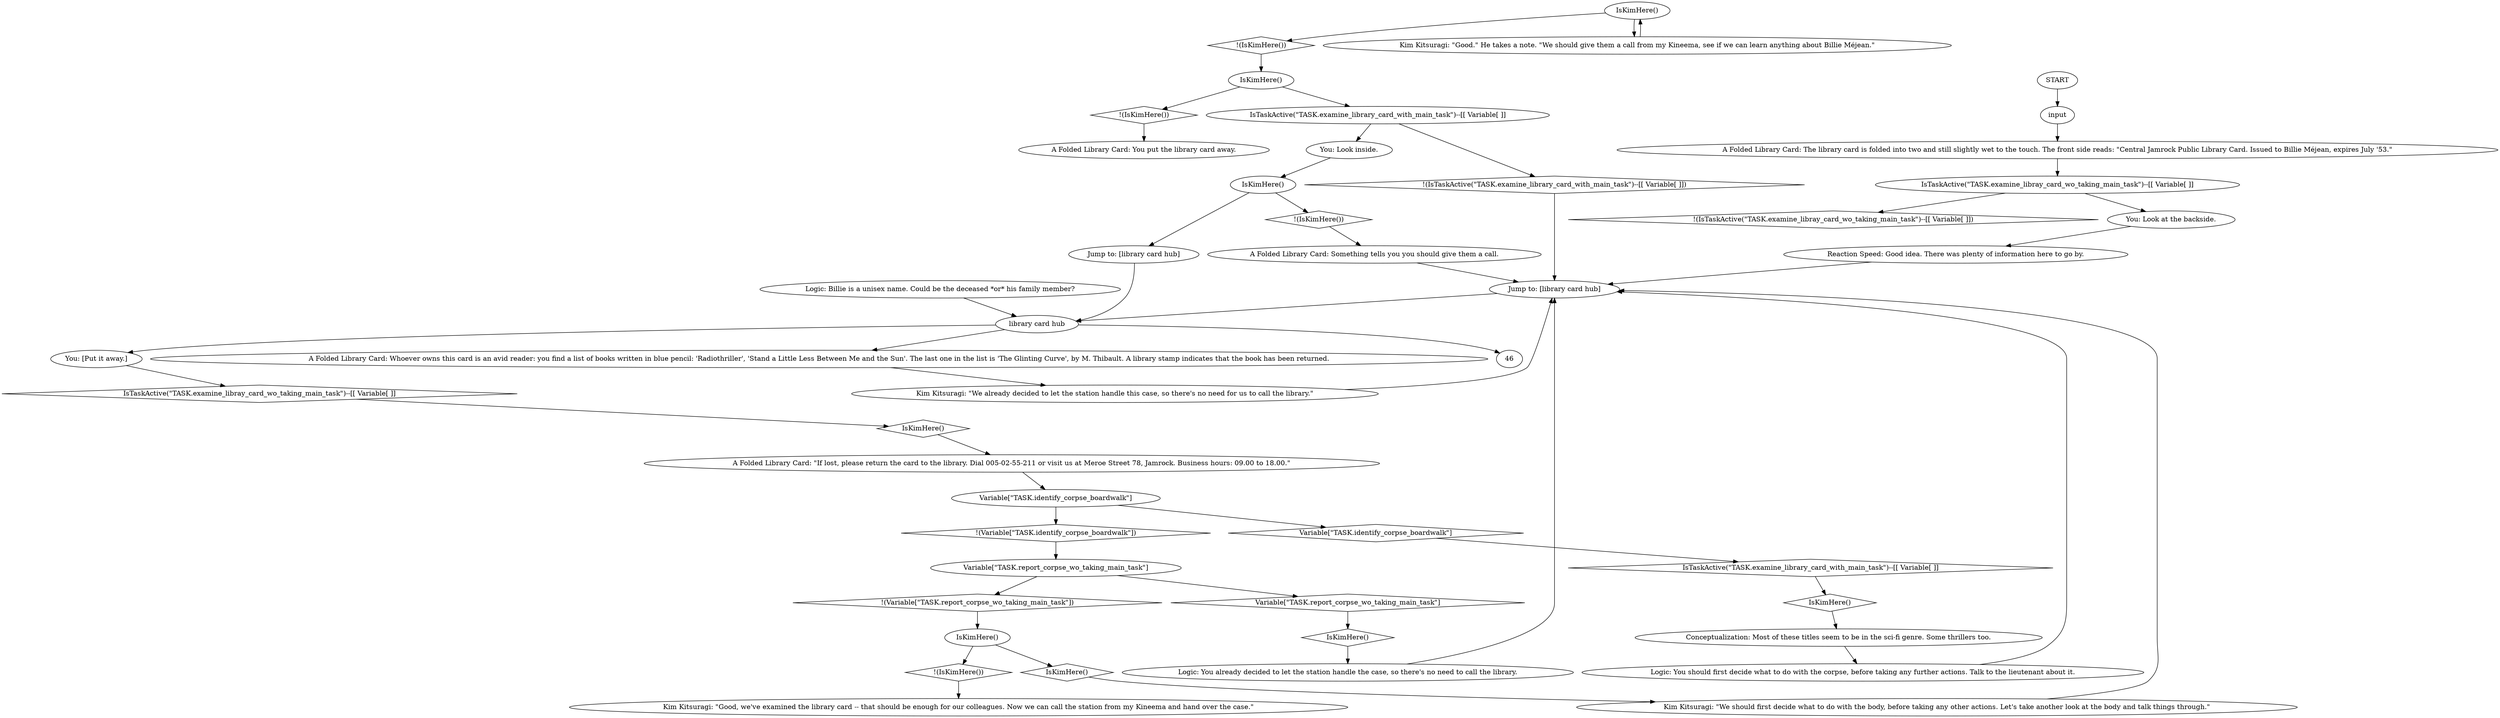 # INVENTORY / LIBRARY CARD
# dead working class husband library card
# ==================================================
digraph G {
	  0 [label="START"];
	  1 [label="input"];
	  2 [label="A Folded Library Card: The library card is folded into two and still slightly wet to the touch. The front side reads: \"Central Jamrock Public Library Card. Issued to Billie Méjean, expires July '53.\""];
	  3 [label="Variable[\"TASK.identify_corpse_boardwalk\"]"];
	  4 [label="Variable[\"TASK.identify_corpse_boardwalk\"]", shape=diamond];
	  5 [label="!(Variable[\"TASK.identify_corpse_boardwalk\"])", shape=diamond];
	  6 [label="IsKimHere()"];
	  7 [label="IsKimHere()", shape=diamond];
	  8 [label="!(IsKimHere())", shape=diamond];
	  9 [label="library card hub"];
	  10 [label="A Folded Library Card: Something tells you you should give them a call."];
	  11 [label="Jump to: [library card hub]"];
	  12 [label="A Folded Library Card: You put the library card away."];
	  13 [label="Variable[\"TASK.report_corpse_wo_taking_main_task\"]"];
	  14 [label="Variable[\"TASK.report_corpse_wo_taking_main_task\"]", shape=diamond];
	  15 [label="!(Variable[\"TASK.report_corpse_wo_taking_main_task\"])", shape=diamond];
	  16 [label="Kim Kitsuragi: \"We should first decide what to do with the body, before taking any other actions. Let's take another look at the body and talk things through.\""];
	  17 [label="You: [Put it away.]"];
	  18 [label="Logic: Billie is a unisex name. Could be the deceased *or* his family member?"];
	  19 [label="IsTaskActive(\"TASK.examine_libray_card_wo_taking_main_task\")--[[ Variable[ ]]"];
	  20 [label="IsTaskActive(\"TASK.examine_libray_card_wo_taking_main_task\")--[[ Variable[ ]]", shape=diamond];
	  21 [label="!(IsTaskActive(\"TASK.examine_libray_card_wo_taking_main_task\")--[[ Variable[ ]])", shape=diamond];
	  22 [label="You: Look at the backside."];
	  23 [label="A Folded Library Card: Whoever owns this card is an avid reader: you find a list of books written in blue pencil: 'Radiothriller', 'Stand a Little Less Between Me and the Sun'. The last one in the list is 'The Glinting Curve', by M. Thibault. A library stamp indicates that the book has been returned."];
	  24 [label="IsKimHere()"];
	  25 [label="IsKimHere()", shape=diamond];
	  26 [label="!(IsKimHere())", shape=diamond];
	  27 [label="Jump to: [library card hub]"];
	  28 [label="Logic: You should first decide what to do with the corpse, before taking any further actions. Talk to the lieutenant about it."];
	  29 [label="Kim Kitsuragi: \"Good, we've examined the library card -- that should be enough for our colleagues. Now we can call the station from my Kineema and hand over the case.\""];
	  30 [label="A Folded Library Card: \"If lost, please return the card to the library. Dial 005-02-55-211 or visit us at Meroe Street 78, Jamrock. Business hours: 09.00 to 18.00.\""];
	  31 [label="Reaction Speed: Good idea. There was plenty of information here to go by."];
	  32 [label="IsKimHere()"];
	  33 [label="IsKimHere()", shape=diamond];
	  34 [label="!(IsKimHere())", shape=diamond];
	  35 [label="Kim Kitsuragi: \"Good.\" He takes a note. \"We should give them a call from my Kineema, see if we can learn anything about Billie Méjean.\""];
	  36 [label="Conceptualization: Most of these titles seem to be in the sci-fi genre. Some thrillers too."];
	  37 [label="Kim Kitsuragi: \"We already decided to let the station handle this case, so there's no need for us to call the library.\""];
	  38 [label="Logic: You already decided to let the station handle the case, so there's no need to call the library."];
	  39 [label="IsKimHere()"];
	  40 [label="IsKimHere()", shape=diamond];
	  41 [label="!(IsKimHere())", shape=diamond];
	  42 [label="IsTaskActive(\"TASK.examine_library_card_with_main_task\")--[[ Variable[ ]]"];
	  43 [label="IsTaskActive(\"TASK.examine_library_card_with_main_task\")--[[ Variable[ ]]", shape=diamond];
	  44 [label="!(IsTaskActive(\"TASK.examine_library_card_with_main_task\")--[[ Variable[ ]])", shape=diamond];
	  45 [label="You: Look inside."];
	  0 -> 1
	  1 -> 2
	  2 -> 19
	  3 -> 4
	  3 -> 5
	  4 -> 43
	  5 -> 13
	  6 -> 8
	  6 -> 7
	  7 -> 16
	  8 -> 29
	  9 -> 17
	  9 -> 46
	  9 -> 23
	  10 -> 11
	  11 -> 9
	  13 -> 14
	  13 -> 15
	  14 -> 33
	  15 -> 6
	  16 -> 11
	  17 -> 20
	  18 -> 9
	  19 -> 21
	  19 -> 22
	  20 -> 40
	  22 -> 31
	  23 -> 37
	  24 -> 26
	  24 -> 27
	  25 -> 36
	  26 -> 10
	  27 -> 9
	  28 -> 11
	  30 -> 3
	  31 -> 11
	  32 -> 34
	  32 -> 35
	  33 -> 38
	  34 -> 39
	  35 -> 32
	  36 -> 28
	  37 -> 11
	  38 -> 11
	  39 -> 41
	  39 -> 42
	  40 -> 30
	  41 -> 12
	  42 -> 44
	  42 -> 45
	  43 -> 25
	  44 -> 11
	  45 -> 24
}


